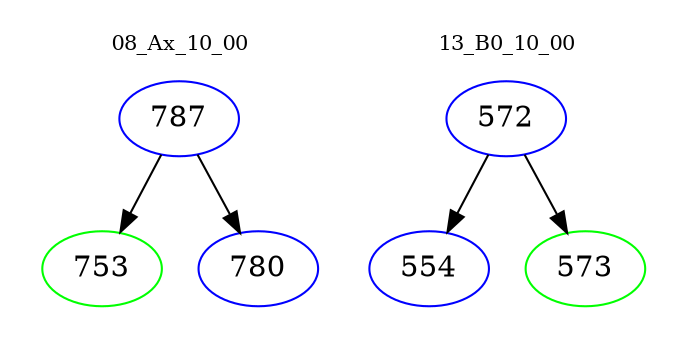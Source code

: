 digraph{
subgraph cluster_0 {
color = white
label = "08_Ax_10_00";
fontsize=10;
T0_787 [label="787", color="blue"]
T0_787 -> T0_753 [color="black"]
T0_753 [label="753", color="green"]
T0_787 -> T0_780 [color="black"]
T0_780 [label="780", color="blue"]
}
subgraph cluster_1 {
color = white
label = "13_B0_10_00";
fontsize=10;
T1_572 [label="572", color="blue"]
T1_572 -> T1_554 [color="black"]
T1_554 [label="554", color="blue"]
T1_572 -> T1_573 [color="black"]
T1_573 [label="573", color="green"]
}
}
